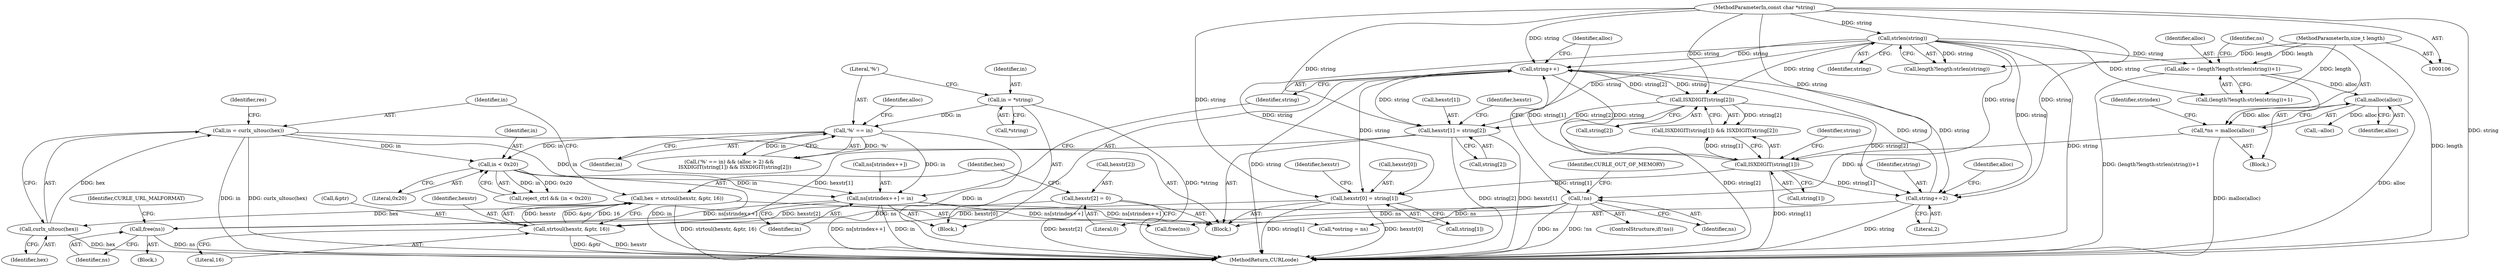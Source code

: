 digraph "0_curl_192c4f788d48f82c03e9cef40013f34370e90737@pointer" {
"1000229" [label="(Call,free(ns))"];
"1000233" [label="(Call,ns[strindex++] = in)"];
"1000225" [label="(Call,in < 0x20)"];
"1000153" [label="(Call,'%' == in)"];
"1000147" [label="(Call,in = *string)"];
"1000198" [label="(Call,in = curlx_ultouc(hex))"];
"1000200" [label="(Call,curlx_ultouc(hex))"];
"1000191" [label="(Call,hex = strtoul(hexstr, &ptr, 16))"];
"1000193" [label="(Call,strtoul(hexstr, &ptr, 16))"];
"1000186" [label="(Call,hexstr[2] = 0)"];
"1000179" [label="(Call,hexstr[1] = string[2])"];
"1000239" [label="(Call,string++)"];
"1000165" [label="(Call,ISXDIGIT(string[2]))"];
"1000121" [label="(Call,strlen(string))"];
"1000108" [label="(MethodParameterIn,const char *string)"];
"1000161" [label="(Call,ISXDIGIT(string[1]))"];
"1000216" [label="(Call,string+=2)"];
"1000172" [label="(Call,hexstr[0] = string[1])"];
"1000137" [label="(Call,!ns)"];
"1000125" [label="(Call,*ns = malloc(alloc))"];
"1000127" [label="(Call,malloc(alloc))"];
"1000115" [label="(Call,alloc = (length?length:strlen(string))+1)"];
"1000109" [label="(MethodParameterIn,size_t length)"];
"1000160" [label="(Call,ISXDIGIT(string[1]) && ISXDIGIT(string[2]))"];
"1000240" [label="(Identifier,string)"];
"1000166" [label="(Call,string[2])"];
"1000217" [label="(Identifier,string)"];
"1000198" [label="(Call,in = curlx_ultouc(hex))"];
"1000138" [label="(Identifier,ns)"];
"1000197" [label="(Literal,16)"];
"1000128" [label="(Identifier,alloc)"];
"1000158" [label="(Identifier,alloc)"];
"1000146" [label="(Block,)"];
"1000191" [label="(Call,hex = strtoul(hexstr, &ptr, 16))"];
"1000116" [label="(Identifier,alloc)"];
"1000225" [label="(Call,in < 0x20)"];
"1000187" [label="(Call,hexstr[2])"];
"1000161" [label="(Call,ISXDIGIT(string[1]))"];
"1000115" [label="(Call,alloc = (length?length:strlen(string))+1)"];
"1000201" [label="(Identifier,hex)"];
"1000127" [label="(Call,malloc(alloc))"];
"1000162" [label="(Call,string[1])"];
"1000155" [label="(Identifier,in)"];
"1000132" [label="(Identifier,strindex)"];
"1000122" [label="(Identifier,string)"];
"1000194" [label="(Identifier,hexstr)"];
"1000199" [label="(Identifier,in)"];
"1000232" [label="(Identifier,CURLE_URL_MALFORMAT)"];
"1000108" [label="(MethodParameterIn,const char *string)"];
"1000169" [label="(Block,)"];
"1000179" [label="(Call,hexstr[1] = string[2])"];
"1000176" [label="(Call,string[1])"];
"1000148" [label="(Identifier,in)"];
"1000203" [label="(Identifier,res)"];
"1000216" [label="(Call,string+=2)"];
"1000192" [label="(Identifier,hex)"];
"1000136" [label="(ControlStructure,if(!ns))"];
"1000229" [label="(Call,free(ns))"];
"1000125" [label="(Call,*ns = malloc(alloc))"];
"1000109" [label="(MethodParameterIn,size_t length)"];
"1000165" [label="(Call,ISXDIGIT(string[2]))"];
"1000140" [label="(Identifier,CURLE_OUT_OF_MEMORY)"];
"1000143" [label="(Call,--alloc)"];
"1000188" [label="(Identifier,hexstr)"];
"1000200" [label="(Call,curlx_ultouc(hex))"];
"1000154" [label="(Literal,'%')"];
"1000181" [label="(Identifier,hexstr)"];
"1000254" [label="(Call,*ostring = ns)"];
"1000167" [label="(Identifier,string)"];
"1000239" [label="(Call,string++)"];
"1000230" [label="(Identifier,ns)"];
"1000149" [label="(Call,*string)"];
"1000121" [label="(Call,strlen(string))"];
"1000260" [label="(MethodReturn,CURLcode)"];
"1000190" [label="(Literal,0)"];
"1000195" [label="(Call,&ptr)"];
"1000172" [label="(Call,hexstr[0] = string[1])"];
"1000113" [label="(Block,)"];
"1000173" [label="(Call,hexstr[0])"];
"1000233" [label="(Call,ns[strindex++] = in)"];
"1000186" [label="(Call,hexstr[2] = 0)"];
"1000238" [label="(Identifier,in)"];
"1000220" [label="(Identifier,alloc)"];
"1000153" [label="(Call,'%' == in)"];
"1000227" [label="(Literal,0x20)"];
"1000147" [label="(Call,in = *string)"];
"1000218" [label="(Literal,2)"];
"1000180" [label="(Call,hexstr[1])"];
"1000183" [label="(Call,string[2])"];
"1000223" [label="(Call,reject_ctrl && (in < 0x20))"];
"1000193" [label="(Call,strtoul(hexstr, &ptr, 16))"];
"1000212" [label="(Call,free(ns))"];
"1000126" [label="(Identifier,ns)"];
"1000152" [label="(Call,('%' == in) && (alloc > 2) &&\n       ISXDIGIT(string[1]) && ISXDIGIT(string[2]))"];
"1000137" [label="(Call,!ns)"];
"1000228" [label="(Block,)"];
"1000118" [label="(Call,length?length:strlen(string))"];
"1000144" [label="(Identifier,alloc)"];
"1000226" [label="(Identifier,in)"];
"1000234" [label="(Call,ns[strindex++])"];
"1000117" [label="(Call,(length?length:strlen(string))+1)"];
"1000229" -> "1000228"  [label="AST: "];
"1000229" -> "1000230"  [label="CFG: "];
"1000230" -> "1000229"  [label="AST: "];
"1000232" -> "1000229"  [label="CFG: "];
"1000229" -> "1000260"  [label="DDG: ns"];
"1000233" -> "1000229"  [label="DDG: ns[strindex++]"];
"1000137" -> "1000229"  [label="DDG: ns"];
"1000233" -> "1000146"  [label="AST: "];
"1000233" -> "1000238"  [label="CFG: "];
"1000234" -> "1000233"  [label="AST: "];
"1000238" -> "1000233"  [label="AST: "];
"1000240" -> "1000233"  [label="CFG: "];
"1000233" -> "1000260"  [label="DDG: in"];
"1000233" -> "1000260"  [label="DDG: ns[strindex++]"];
"1000233" -> "1000212"  [label="DDG: ns[strindex++]"];
"1000225" -> "1000233"  [label="DDG: in"];
"1000153" -> "1000233"  [label="DDG: in"];
"1000198" -> "1000233"  [label="DDG: in"];
"1000233" -> "1000254"  [label="DDG: ns[strindex++]"];
"1000225" -> "1000223"  [label="AST: "];
"1000225" -> "1000227"  [label="CFG: "];
"1000226" -> "1000225"  [label="AST: "];
"1000227" -> "1000225"  [label="AST: "];
"1000223" -> "1000225"  [label="CFG: "];
"1000225" -> "1000260"  [label="DDG: in"];
"1000225" -> "1000223"  [label="DDG: in"];
"1000225" -> "1000223"  [label="DDG: 0x20"];
"1000153" -> "1000225"  [label="DDG: in"];
"1000198" -> "1000225"  [label="DDG: in"];
"1000153" -> "1000152"  [label="AST: "];
"1000153" -> "1000155"  [label="CFG: "];
"1000154" -> "1000153"  [label="AST: "];
"1000155" -> "1000153"  [label="AST: "];
"1000158" -> "1000153"  [label="CFG: "];
"1000152" -> "1000153"  [label="CFG: "];
"1000153" -> "1000260"  [label="DDG: in"];
"1000153" -> "1000152"  [label="DDG: '%'"];
"1000153" -> "1000152"  [label="DDG: in"];
"1000147" -> "1000153"  [label="DDG: in"];
"1000147" -> "1000146"  [label="AST: "];
"1000147" -> "1000149"  [label="CFG: "];
"1000148" -> "1000147"  [label="AST: "];
"1000149" -> "1000147"  [label="AST: "];
"1000154" -> "1000147"  [label="CFG: "];
"1000147" -> "1000260"  [label="DDG: *string"];
"1000198" -> "1000169"  [label="AST: "];
"1000198" -> "1000200"  [label="CFG: "];
"1000199" -> "1000198"  [label="AST: "];
"1000200" -> "1000198"  [label="AST: "];
"1000203" -> "1000198"  [label="CFG: "];
"1000198" -> "1000260"  [label="DDG: in"];
"1000198" -> "1000260"  [label="DDG: curlx_ultouc(hex)"];
"1000200" -> "1000198"  [label="DDG: hex"];
"1000200" -> "1000201"  [label="CFG: "];
"1000201" -> "1000200"  [label="AST: "];
"1000200" -> "1000260"  [label="DDG: hex"];
"1000191" -> "1000200"  [label="DDG: hex"];
"1000191" -> "1000169"  [label="AST: "];
"1000191" -> "1000193"  [label="CFG: "];
"1000192" -> "1000191"  [label="AST: "];
"1000193" -> "1000191"  [label="AST: "];
"1000199" -> "1000191"  [label="CFG: "];
"1000191" -> "1000260"  [label="DDG: strtoul(hexstr, &ptr, 16)"];
"1000193" -> "1000191"  [label="DDG: hexstr"];
"1000193" -> "1000191"  [label="DDG: &ptr"];
"1000193" -> "1000191"  [label="DDG: 16"];
"1000193" -> "1000197"  [label="CFG: "];
"1000194" -> "1000193"  [label="AST: "];
"1000195" -> "1000193"  [label="AST: "];
"1000197" -> "1000193"  [label="AST: "];
"1000193" -> "1000260"  [label="DDG: hexstr"];
"1000193" -> "1000260"  [label="DDG: &ptr"];
"1000186" -> "1000193"  [label="DDG: hexstr[2]"];
"1000179" -> "1000193"  [label="DDG: hexstr[1]"];
"1000172" -> "1000193"  [label="DDG: hexstr[0]"];
"1000186" -> "1000169"  [label="AST: "];
"1000186" -> "1000190"  [label="CFG: "];
"1000187" -> "1000186"  [label="AST: "];
"1000190" -> "1000186"  [label="AST: "];
"1000192" -> "1000186"  [label="CFG: "];
"1000186" -> "1000260"  [label="DDG: hexstr[2]"];
"1000179" -> "1000169"  [label="AST: "];
"1000179" -> "1000183"  [label="CFG: "];
"1000180" -> "1000179"  [label="AST: "];
"1000183" -> "1000179"  [label="AST: "];
"1000188" -> "1000179"  [label="CFG: "];
"1000179" -> "1000260"  [label="DDG: hexstr[1]"];
"1000179" -> "1000260"  [label="DDG: string[2]"];
"1000239" -> "1000179"  [label="DDG: string"];
"1000165" -> "1000179"  [label="DDG: string[2]"];
"1000121" -> "1000179"  [label="DDG: string"];
"1000108" -> "1000179"  [label="DDG: string"];
"1000239" -> "1000146"  [label="AST: "];
"1000239" -> "1000240"  [label="CFG: "];
"1000240" -> "1000239"  [label="AST: "];
"1000144" -> "1000239"  [label="CFG: "];
"1000239" -> "1000260"  [label="DDG: string"];
"1000239" -> "1000161"  [label="DDG: string"];
"1000239" -> "1000165"  [label="DDG: string"];
"1000239" -> "1000172"  [label="DDG: string"];
"1000239" -> "1000216"  [label="DDG: string"];
"1000165" -> "1000239"  [label="DDG: string[2]"];
"1000121" -> "1000239"  [label="DDG: string"];
"1000161" -> "1000239"  [label="DDG: string[1]"];
"1000216" -> "1000239"  [label="DDG: string"];
"1000108" -> "1000239"  [label="DDG: string"];
"1000165" -> "1000160"  [label="AST: "];
"1000165" -> "1000166"  [label="CFG: "];
"1000166" -> "1000165"  [label="AST: "];
"1000160" -> "1000165"  [label="CFG: "];
"1000165" -> "1000260"  [label="DDG: string[2]"];
"1000165" -> "1000160"  [label="DDG: string[2]"];
"1000121" -> "1000165"  [label="DDG: string"];
"1000108" -> "1000165"  [label="DDG: string"];
"1000165" -> "1000216"  [label="DDG: string[2]"];
"1000121" -> "1000118"  [label="AST: "];
"1000121" -> "1000122"  [label="CFG: "];
"1000122" -> "1000121"  [label="AST: "];
"1000118" -> "1000121"  [label="CFG: "];
"1000121" -> "1000260"  [label="DDG: string"];
"1000121" -> "1000115"  [label="DDG: string"];
"1000121" -> "1000117"  [label="DDG: string"];
"1000121" -> "1000118"  [label="DDG: string"];
"1000108" -> "1000121"  [label="DDG: string"];
"1000121" -> "1000161"  [label="DDG: string"];
"1000121" -> "1000172"  [label="DDG: string"];
"1000121" -> "1000216"  [label="DDG: string"];
"1000108" -> "1000106"  [label="AST: "];
"1000108" -> "1000260"  [label="DDG: string"];
"1000108" -> "1000161"  [label="DDG: string"];
"1000108" -> "1000172"  [label="DDG: string"];
"1000108" -> "1000216"  [label="DDG: string"];
"1000161" -> "1000160"  [label="AST: "];
"1000161" -> "1000162"  [label="CFG: "];
"1000162" -> "1000161"  [label="AST: "];
"1000167" -> "1000161"  [label="CFG: "];
"1000160" -> "1000161"  [label="CFG: "];
"1000161" -> "1000260"  [label="DDG: string[1]"];
"1000161" -> "1000160"  [label="DDG: string[1]"];
"1000161" -> "1000172"  [label="DDG: string[1]"];
"1000161" -> "1000216"  [label="DDG: string[1]"];
"1000216" -> "1000169"  [label="AST: "];
"1000216" -> "1000218"  [label="CFG: "];
"1000217" -> "1000216"  [label="AST: "];
"1000218" -> "1000216"  [label="AST: "];
"1000220" -> "1000216"  [label="CFG: "];
"1000216" -> "1000260"  [label="DDG: string"];
"1000172" -> "1000169"  [label="AST: "];
"1000172" -> "1000176"  [label="CFG: "];
"1000173" -> "1000172"  [label="AST: "];
"1000176" -> "1000172"  [label="AST: "];
"1000181" -> "1000172"  [label="CFG: "];
"1000172" -> "1000260"  [label="DDG: string[1]"];
"1000172" -> "1000260"  [label="DDG: hexstr[0]"];
"1000137" -> "1000136"  [label="AST: "];
"1000137" -> "1000138"  [label="CFG: "];
"1000138" -> "1000137"  [label="AST: "];
"1000140" -> "1000137"  [label="CFG: "];
"1000144" -> "1000137"  [label="CFG: "];
"1000137" -> "1000260"  [label="DDG: ns"];
"1000137" -> "1000260"  [label="DDG: !ns"];
"1000125" -> "1000137"  [label="DDG: ns"];
"1000137" -> "1000212"  [label="DDG: ns"];
"1000137" -> "1000254"  [label="DDG: ns"];
"1000125" -> "1000113"  [label="AST: "];
"1000125" -> "1000127"  [label="CFG: "];
"1000126" -> "1000125"  [label="AST: "];
"1000127" -> "1000125"  [label="AST: "];
"1000132" -> "1000125"  [label="CFG: "];
"1000125" -> "1000260"  [label="DDG: malloc(alloc)"];
"1000127" -> "1000125"  [label="DDG: alloc"];
"1000127" -> "1000128"  [label="CFG: "];
"1000128" -> "1000127"  [label="AST: "];
"1000127" -> "1000260"  [label="DDG: alloc"];
"1000115" -> "1000127"  [label="DDG: alloc"];
"1000127" -> "1000143"  [label="DDG: alloc"];
"1000115" -> "1000113"  [label="AST: "];
"1000115" -> "1000117"  [label="CFG: "];
"1000116" -> "1000115"  [label="AST: "];
"1000117" -> "1000115"  [label="AST: "];
"1000126" -> "1000115"  [label="CFG: "];
"1000115" -> "1000260"  [label="DDG: (length?length:strlen(string))+1"];
"1000109" -> "1000115"  [label="DDG: length"];
"1000109" -> "1000106"  [label="AST: "];
"1000109" -> "1000260"  [label="DDG: length"];
"1000109" -> "1000117"  [label="DDG: length"];
"1000109" -> "1000118"  [label="DDG: length"];
}
